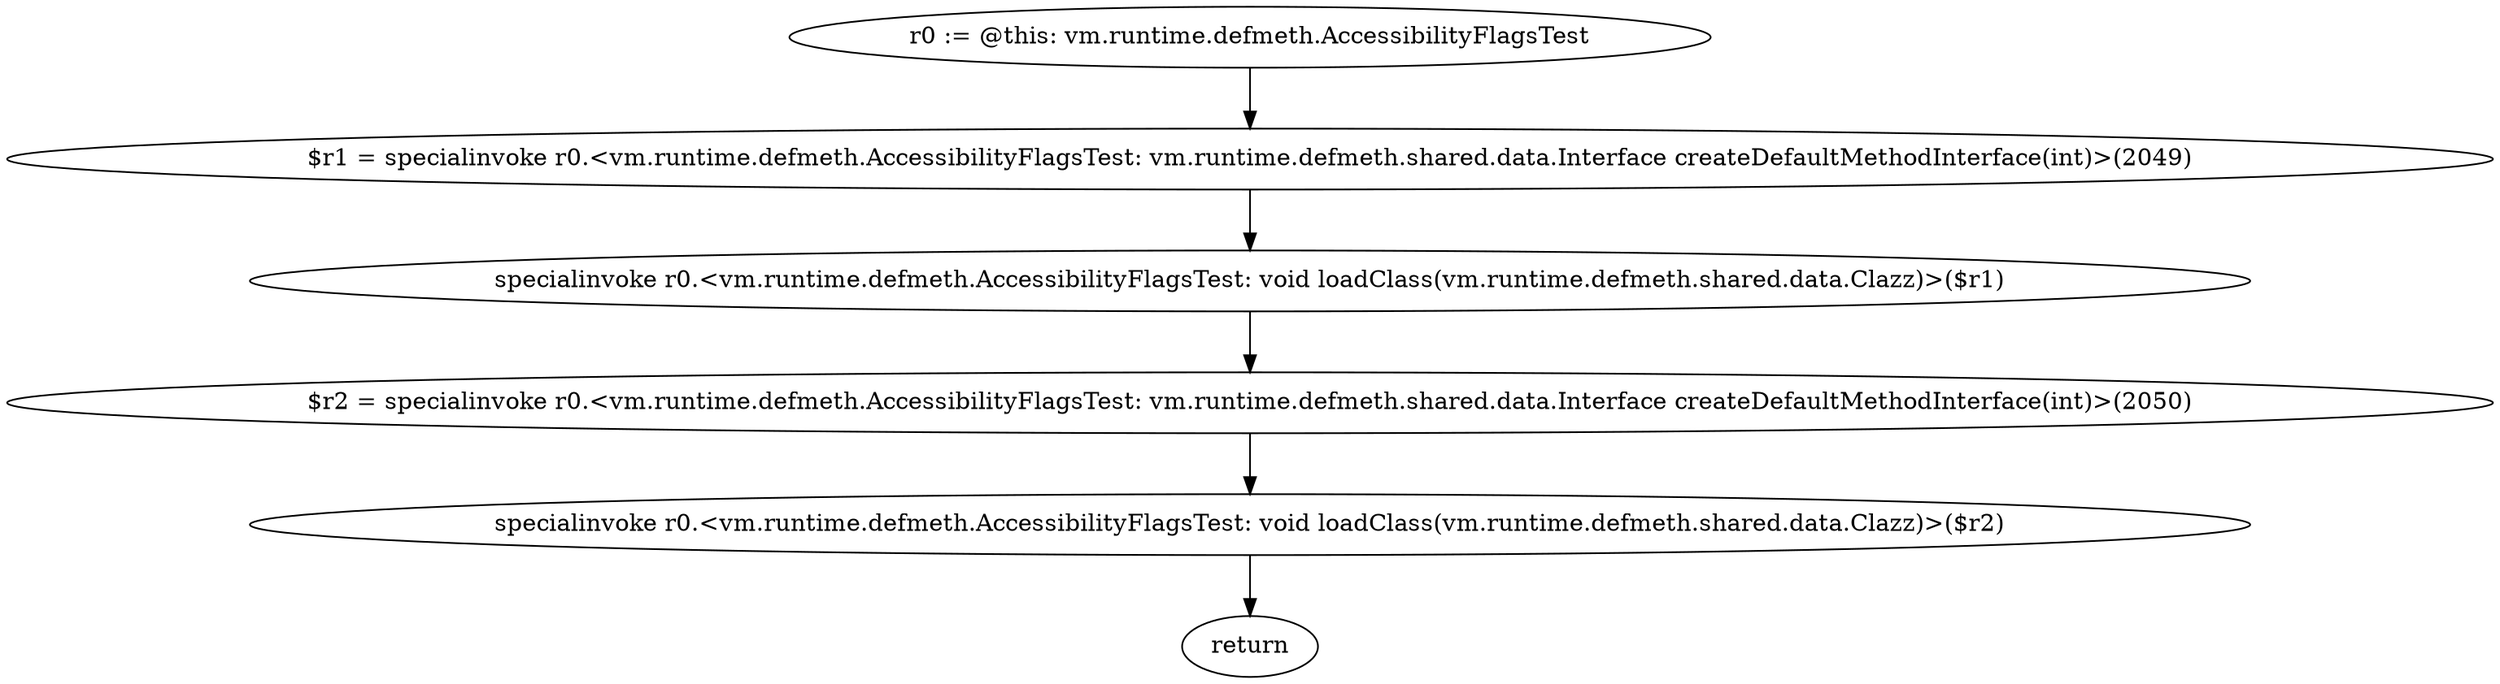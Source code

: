 digraph "unitGraph" {
    "r0 := @this: vm.runtime.defmeth.AccessibilityFlagsTest"
    "$r1 = specialinvoke r0.<vm.runtime.defmeth.AccessibilityFlagsTest: vm.runtime.defmeth.shared.data.Interface createDefaultMethodInterface(int)>(2049)"
    "specialinvoke r0.<vm.runtime.defmeth.AccessibilityFlagsTest: void loadClass(vm.runtime.defmeth.shared.data.Clazz)>($r1)"
    "$r2 = specialinvoke r0.<vm.runtime.defmeth.AccessibilityFlagsTest: vm.runtime.defmeth.shared.data.Interface createDefaultMethodInterface(int)>(2050)"
    "specialinvoke r0.<vm.runtime.defmeth.AccessibilityFlagsTest: void loadClass(vm.runtime.defmeth.shared.data.Clazz)>($r2)"
    "return"
    "r0 := @this: vm.runtime.defmeth.AccessibilityFlagsTest"->"$r1 = specialinvoke r0.<vm.runtime.defmeth.AccessibilityFlagsTest: vm.runtime.defmeth.shared.data.Interface createDefaultMethodInterface(int)>(2049)";
    "$r1 = specialinvoke r0.<vm.runtime.defmeth.AccessibilityFlagsTest: vm.runtime.defmeth.shared.data.Interface createDefaultMethodInterface(int)>(2049)"->"specialinvoke r0.<vm.runtime.defmeth.AccessibilityFlagsTest: void loadClass(vm.runtime.defmeth.shared.data.Clazz)>($r1)";
    "specialinvoke r0.<vm.runtime.defmeth.AccessibilityFlagsTest: void loadClass(vm.runtime.defmeth.shared.data.Clazz)>($r1)"->"$r2 = specialinvoke r0.<vm.runtime.defmeth.AccessibilityFlagsTest: vm.runtime.defmeth.shared.data.Interface createDefaultMethodInterface(int)>(2050)";
    "$r2 = specialinvoke r0.<vm.runtime.defmeth.AccessibilityFlagsTest: vm.runtime.defmeth.shared.data.Interface createDefaultMethodInterface(int)>(2050)"->"specialinvoke r0.<vm.runtime.defmeth.AccessibilityFlagsTest: void loadClass(vm.runtime.defmeth.shared.data.Clazz)>($r2)";
    "specialinvoke r0.<vm.runtime.defmeth.AccessibilityFlagsTest: void loadClass(vm.runtime.defmeth.shared.data.Clazz)>($r2)"->"return";
}
